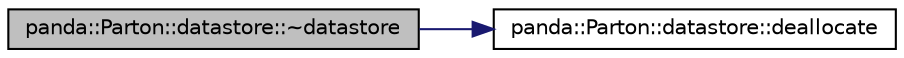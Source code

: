 digraph G
{
  edge [fontname="Helvetica",fontsize="10",labelfontname="Helvetica",labelfontsize="10"];
  node [fontname="Helvetica",fontsize="10",shape=record];
  rankdir=LR;
  Node1 [label="panda::Parton::datastore::~datastore",height=0.2,width=0.4,color="black", fillcolor="grey75", style="filled" fontcolor="black"];
  Node1 -> Node2 [color="midnightblue",fontsize="10",style="solid"];
  Node2 [label="panda::Parton::datastore::deallocate",height=0.2,width=0.4,color="black", fillcolor="white", style="filled",URL="$structpanda_1_1Parton_1_1datastore.html#a37d5d064962d581ebccadf6a683b9dc6"];
}
